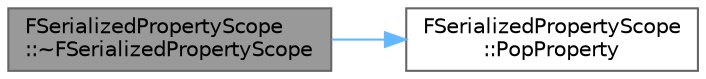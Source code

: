 digraph "FSerializedPropertyScope::~FSerializedPropertyScope"
{
 // INTERACTIVE_SVG=YES
 // LATEX_PDF_SIZE
  bgcolor="transparent";
  edge [fontname=Helvetica,fontsize=10,labelfontname=Helvetica,labelfontsize=10];
  node [fontname=Helvetica,fontsize=10,shape=box,height=0.2,width=0.4];
  rankdir="LR";
  Node1 [id="Node000001",label="FSerializedPropertyScope\l::~FSerializedPropertyScope",height=0.2,width=0.4,color="gray40", fillcolor="grey60", style="filled", fontcolor="black",tooltip=" "];
  Node1 -> Node2 [id="edge1_Node000001_Node000002",color="steelblue1",style="solid",tooltip=" "];
  Node2 [id="Node000002",label="FSerializedPropertyScope\l::PopProperty",height=0.2,width=0.4,color="grey40", fillcolor="white", style="filled",URL="$db/d1a/classFSerializedPropertyScope.html#a7c78699c803ea1078e0dd84136881024",tooltip=" "];
}
